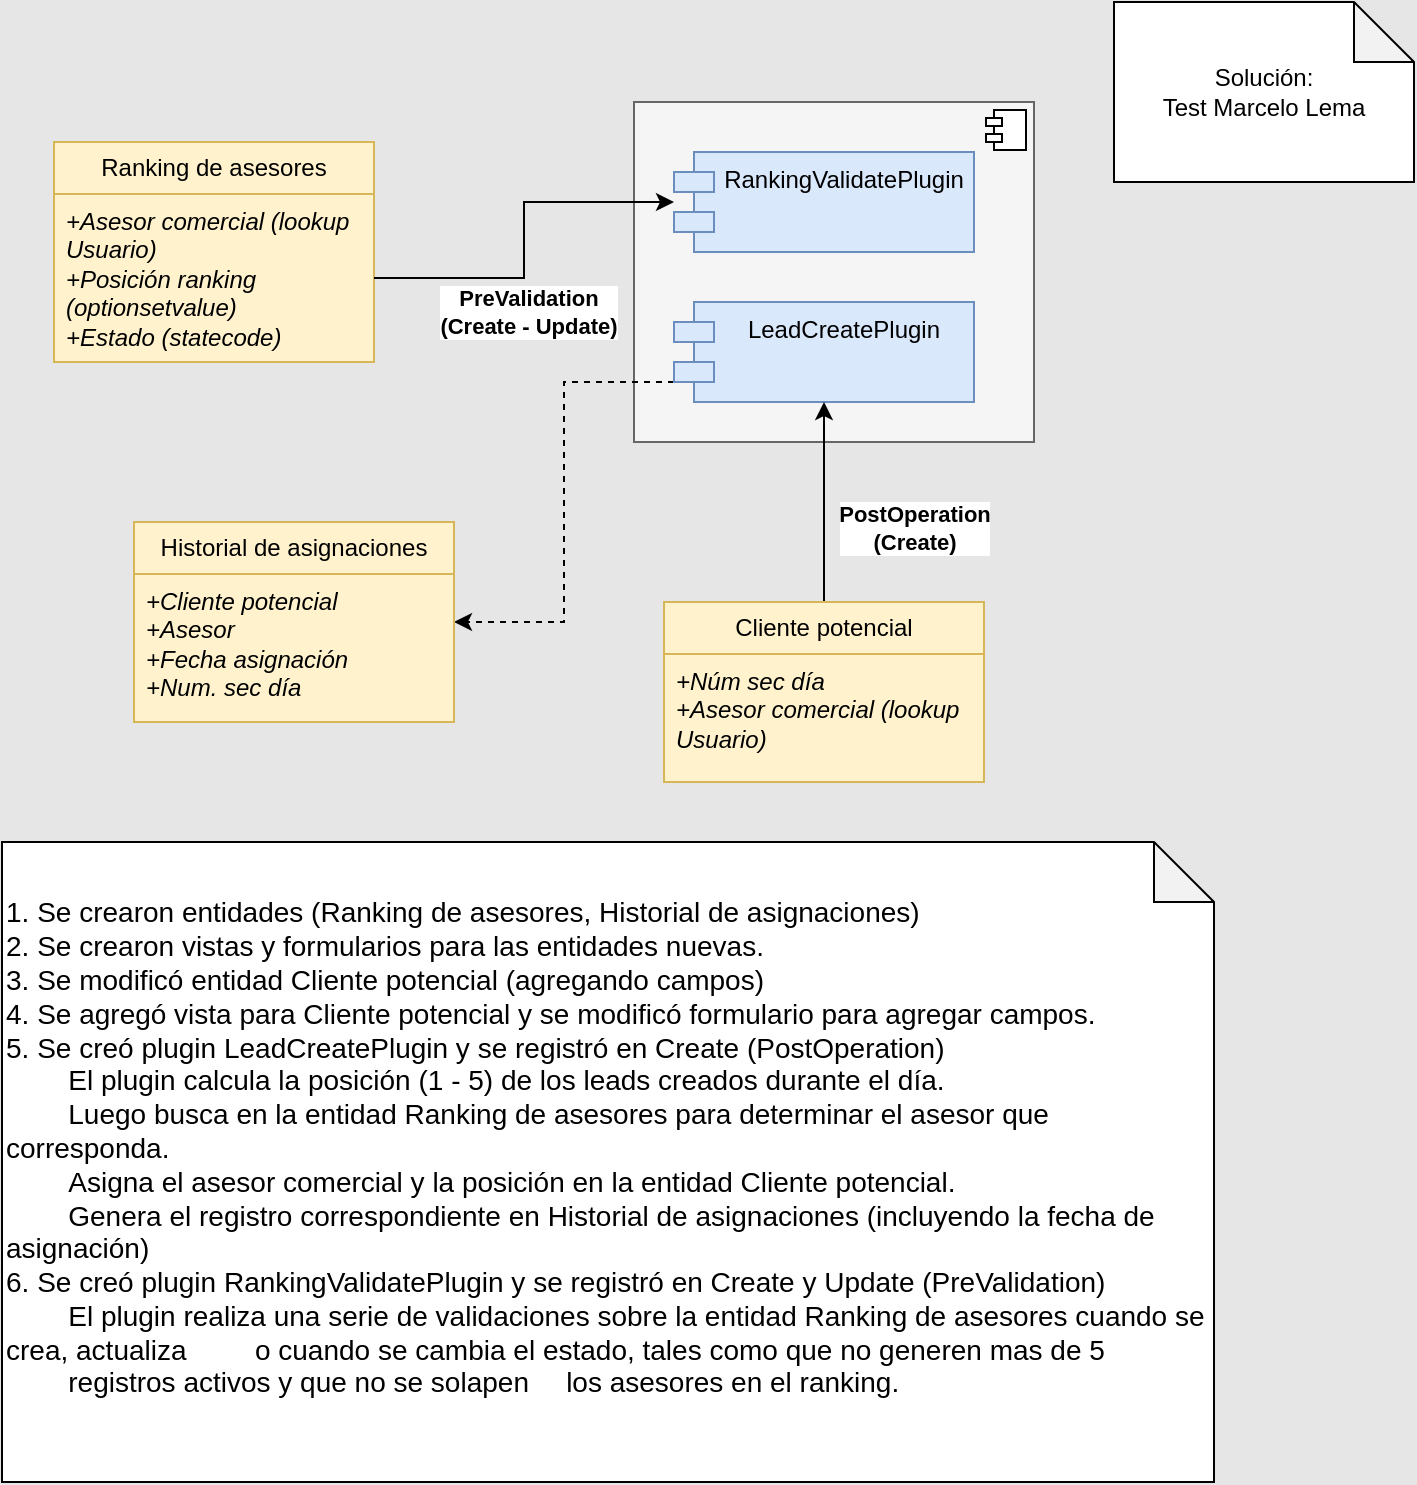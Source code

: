 <mxfile version="28.1.0">
  <diagram name="Página-1" id="fHbUGQqs2-geogwl2rBB">
    <mxGraphModel dx="983" dy="512" grid="1" gridSize="10" guides="1" tooltips="1" connect="1" arrows="1" fold="1" page="1" pageScale="1" pageWidth="827" pageHeight="1169" background="#E6E6E6" math="0" shadow="0">
      <root>
        <mxCell id="0" />
        <mxCell id="1" parent="0" />
        <mxCell id="F4Bcy7MZoGlN8Kw7cCW7-20" value="&lt;p style=&quot;margin:0px;margin-top:6px;text-align:center;&quot;&gt;&lt;br&gt;&lt;/p&gt;" style="align=left;overflow=fill;html=1;dropTarget=0;whiteSpace=wrap;fillColor=#f5f5f5;fontColor=#333333;strokeColor=#666666;" parent="1" vertex="1">
          <mxGeometry x="430" y="70" width="200" height="170" as="geometry" />
        </mxCell>
        <mxCell id="F4Bcy7MZoGlN8Kw7cCW7-21" value="" style="shape=component;jettyWidth=8;jettyHeight=4;" parent="F4Bcy7MZoGlN8Kw7cCW7-20" vertex="1">
          <mxGeometry x="1" width="20" height="20" relative="1" as="geometry">
            <mxPoint x="-24" y="4" as="offset" />
          </mxGeometry>
        </mxCell>
        <mxCell id="F4Bcy7MZoGlN8Kw7cCW7-28" style="edgeStyle=orthogonalEdgeStyle;rounded=0;orthogonalLoop=1;jettySize=auto;html=1;entryX=1;entryY=0.5;entryDx=0;entryDy=0;dashed=1;" parent="1" source="F4Bcy7MZoGlN8Kw7cCW7-2" target="F4Bcy7MZoGlN8Kw7cCW7-8" edge="1">
          <mxGeometry relative="1" as="geometry">
            <Array as="points">
              <mxPoint x="395" y="210" />
              <mxPoint x="395" y="330" />
            </Array>
          </mxGeometry>
        </mxCell>
        <mxCell id="F4Bcy7MZoGlN8Kw7cCW7-2" value="LeadCreatePlugin" style="shape=module;align=left;spacingLeft=20;align=center;verticalAlign=top;whiteSpace=wrap;html=1;fillColor=#dae8fc;strokeColor=#6c8ebf;" parent="1" vertex="1">
          <mxGeometry x="450" y="170" width="150" height="50" as="geometry" />
        </mxCell>
        <mxCell id="F4Bcy7MZoGlN8Kw7cCW7-3" value="RankingValidatePlugin" style="shape=module;align=left;spacingLeft=20;align=center;verticalAlign=top;whiteSpace=wrap;html=1;fillColor=#dae8fc;strokeColor=#6c8ebf;" parent="1" vertex="1">
          <mxGeometry x="450" y="95" width="150" height="50" as="geometry" />
        </mxCell>
        <mxCell id="F4Bcy7MZoGlN8Kw7cCW7-8" value="Historial de asignaciones" style="swimlane;fontStyle=0;childLayout=stackLayout;horizontal=1;startSize=26;fillColor=#fff2cc;horizontalStack=0;resizeParent=1;resizeParentMax=0;resizeLast=0;collapsible=1;marginBottom=0;whiteSpace=wrap;html=1;strokeColor=#d6b656;gradientColor=none;" parent="1" vertex="1">
          <mxGeometry x="180" y="280" width="160" height="100" as="geometry" />
        </mxCell>
        <mxCell id="F4Bcy7MZoGlN8Kw7cCW7-9" value="&lt;div&gt;&lt;i&gt;+Cliente potencial&lt;br&gt;+Asesor&lt;br&gt;+Fecha asignación&lt;br&gt;+Num. sec día&lt;br&gt;&lt;/i&gt;&lt;/div&gt;" style="text;strokeColor=#d6b656;fillColor=#fff2cc;align=left;verticalAlign=top;spacingLeft=4;spacingRight=4;overflow=hidden;rotatable=0;points=[[0,0.5],[1,0.5]];portConstraint=eastwest;whiteSpace=wrap;html=1;gradientColor=none;" parent="F4Bcy7MZoGlN8Kw7cCW7-8" vertex="1">
          <mxGeometry y="26" width="160" height="74" as="geometry" />
        </mxCell>
        <mxCell id="F4Bcy7MZoGlN8Kw7cCW7-12" value="Ranking de asesores" style="swimlane;fontStyle=0;childLayout=stackLayout;horizontal=1;startSize=26;fillColor=#fff2cc;horizontalStack=0;resizeParent=1;resizeParentMax=0;resizeLast=0;collapsible=1;marginBottom=0;whiteSpace=wrap;html=1;strokeColor=#d6b656;gradientColor=none;" parent="1" vertex="1">
          <mxGeometry x="140" y="90" width="160" height="110" as="geometry" />
        </mxCell>
        <mxCell id="F4Bcy7MZoGlN8Kw7cCW7-13" value="&lt;i&gt;+Asesor comercial (lookup Usuario)&lt;br&gt;+Posición ranking (optionsetvalue)&lt;br&gt;+Estado (statecode)&lt;/i&gt;" style="text;strokeColor=#d6b656;fillColor=#fff2cc;align=left;verticalAlign=top;spacingLeft=4;spacingRight=4;overflow=hidden;rotatable=0;points=[[0,0.5],[1,0.5]];portConstraint=eastwest;whiteSpace=wrap;html=1;gradientColor=none;" parent="F4Bcy7MZoGlN8Kw7cCW7-12" vertex="1">
          <mxGeometry y="26" width="160" height="84" as="geometry" />
        </mxCell>
        <mxCell id="F4Bcy7MZoGlN8Kw7cCW7-22" style="edgeStyle=orthogonalEdgeStyle;rounded=0;orthogonalLoop=1;jettySize=auto;html=1;" parent="1" source="F4Bcy7MZoGlN8Kw7cCW7-14" target="F4Bcy7MZoGlN8Kw7cCW7-2" edge="1">
          <mxGeometry relative="1" as="geometry" />
        </mxCell>
        <mxCell id="F4Bcy7MZoGlN8Kw7cCW7-23" value="&lt;b&gt;PostOperation&lt;br&gt;(Create)&lt;/b&gt;" style="edgeLabel;html=1;align=center;verticalAlign=middle;resizable=0;points=[];" parent="F4Bcy7MZoGlN8Kw7cCW7-22" vertex="1" connectable="0">
          <mxGeometry x="-0.26" y="3" relative="1" as="geometry">
            <mxPoint x="48" as="offset" />
          </mxGeometry>
        </mxCell>
        <mxCell id="F4Bcy7MZoGlN8Kw7cCW7-14" value="Cliente potencial" style="swimlane;fontStyle=0;childLayout=stackLayout;horizontal=1;startSize=26;fillColor=#fff2cc;horizontalStack=0;resizeParent=1;resizeParentMax=0;resizeLast=0;collapsible=1;marginBottom=0;whiteSpace=wrap;html=1;strokeColor=#d6b656;gradientColor=none;" parent="1" vertex="1">
          <mxGeometry x="445" y="320" width="160" height="90" as="geometry" />
        </mxCell>
        <mxCell id="F4Bcy7MZoGlN8Kw7cCW7-15" value="&lt;i&gt;+Núm sec día&lt;br&gt;+Asesor comercial (lookup Usuario)&lt;/i&gt;" style="text;strokeColor=#d6b656;fillColor=#fff2cc;align=left;verticalAlign=top;spacingLeft=4;spacingRight=4;overflow=hidden;rotatable=0;points=[[0,0.5],[1,0.5]];portConstraint=eastwest;whiteSpace=wrap;html=1;gradientColor=none;" parent="F4Bcy7MZoGlN8Kw7cCW7-14" vertex="1">
          <mxGeometry y="26" width="160" height="64" as="geometry" />
        </mxCell>
        <mxCell id="F4Bcy7MZoGlN8Kw7cCW7-18" style="edgeStyle=orthogonalEdgeStyle;rounded=0;orthogonalLoop=1;jettySize=auto;html=1;" parent="1" source="F4Bcy7MZoGlN8Kw7cCW7-13" target="F4Bcy7MZoGlN8Kw7cCW7-3" edge="1">
          <mxGeometry relative="1" as="geometry" />
        </mxCell>
        <mxCell id="F4Bcy7MZoGlN8Kw7cCW7-19" value="&lt;b&gt;PreValidation&lt;br&gt;(Create - Update)&lt;/b&gt;" style="edgeLabel;html=1;align=center;verticalAlign=middle;resizable=0;points=[];" parent="F4Bcy7MZoGlN8Kw7cCW7-18" vertex="1" connectable="0">
          <mxGeometry x="-0.472" y="1" relative="1" as="geometry">
            <mxPoint x="27" y="18" as="offset" />
          </mxGeometry>
        </mxCell>
        <mxCell id="F4Bcy7MZoGlN8Kw7cCW7-31" value="&lt;font style=&quot;font-size: 14px;&quot;&gt;1. Se crearon entidades (Ranking de asesores, Historial de asignaciones)&lt;br&gt;2. Se crearon vistas y formularios para las entidades nuevas.&lt;br&gt;&lt;/font&gt;&lt;div&gt;&lt;div&gt;&lt;font style=&quot;font-size: 14px;&quot;&gt;3. Se modificó entidad Cliente potencial (agregando campos)&lt;br&gt;4. Se agregó vista para Cliente potencial y se modificó formulario para agregar campos.&lt;br&gt;5. Se creó plugin LeadCreatePlugin y se registró en Create (PostOperation)&lt;/font&gt;&lt;/div&gt;&lt;/div&gt;&lt;div&gt;&lt;font style=&quot;font-size: 14px;&quot;&gt;&lt;span style=&quot;white-space: pre;&quot;&gt;&#x9;&lt;/span&gt;El plugin calcula la posición (1 - 5) de los leads creados durante el día.&lt;br&gt;&lt;span style=&quot;white-space: pre;&quot;&gt;&#x9;&lt;/span&gt;Luego&amp;nbsp;busca en la entidad Ranking de asesores para determinar el asesor que corresponda.&lt;br&gt;&lt;span style=&quot;white-space: pre;&quot;&gt;&#x9;&lt;/span&gt;Asigna el asesor comercial y la posición en la entidad Cliente potencial.&lt;br&gt;&lt;span style=&quot;white-space: pre;&quot;&gt;&#x9;&lt;/span&gt;Genera el registro correspondiente en Historial de asignaciones (incluyendo la fecha de asignación)&lt;br&gt;&lt;/font&gt;&lt;div&gt;&lt;font style=&quot;font-size: 14px;&quot;&gt;6. Se creó plugin RankingValidatePlugin y se registró en Create y Update (PreValidation)&lt;br&gt;&lt;span style=&quot;white-space: pre;&quot;&gt;&#x9;&lt;/span&gt;El plugin realiza una serie de validaciones sobre la entidad Ranking de asesores cuando se crea, actualiza &lt;span style=&quot;white-space: pre;&quot;&gt;&#x9;&lt;/span&gt;o cuando se cambia el estado, tales como que no generen mas de 5 &lt;span style=&quot;white-space: pre;&quot;&gt;&#x9;&lt;/span&gt;registros activos y que no se solapen &lt;span style=&quot;white-space: pre;&quot;&gt;&#x9;&lt;/span&gt;los asesores en el ranking.&lt;/font&gt;&lt;br&gt;&lt;/div&gt;&lt;/div&gt;&lt;div&gt;&lt;br&gt;&lt;/div&gt;" style="shape=note;whiteSpace=wrap;html=1;backgroundOutline=1;darkOpacity=0.05;align=left;" parent="1" vertex="1">
          <mxGeometry x="114" y="440" width="606" height="320" as="geometry" />
        </mxCell>
        <mxCell id="WUlfKK4Cqqpom-nqNxjl-2" value="Solución:&lt;br&gt;Test Marcelo Lema" style="shape=note;whiteSpace=wrap;html=1;backgroundOutline=1;darkOpacity=0.05;" vertex="1" parent="1">
          <mxGeometry x="670" y="20" width="150" height="90" as="geometry" />
        </mxCell>
      </root>
    </mxGraphModel>
  </diagram>
</mxfile>
